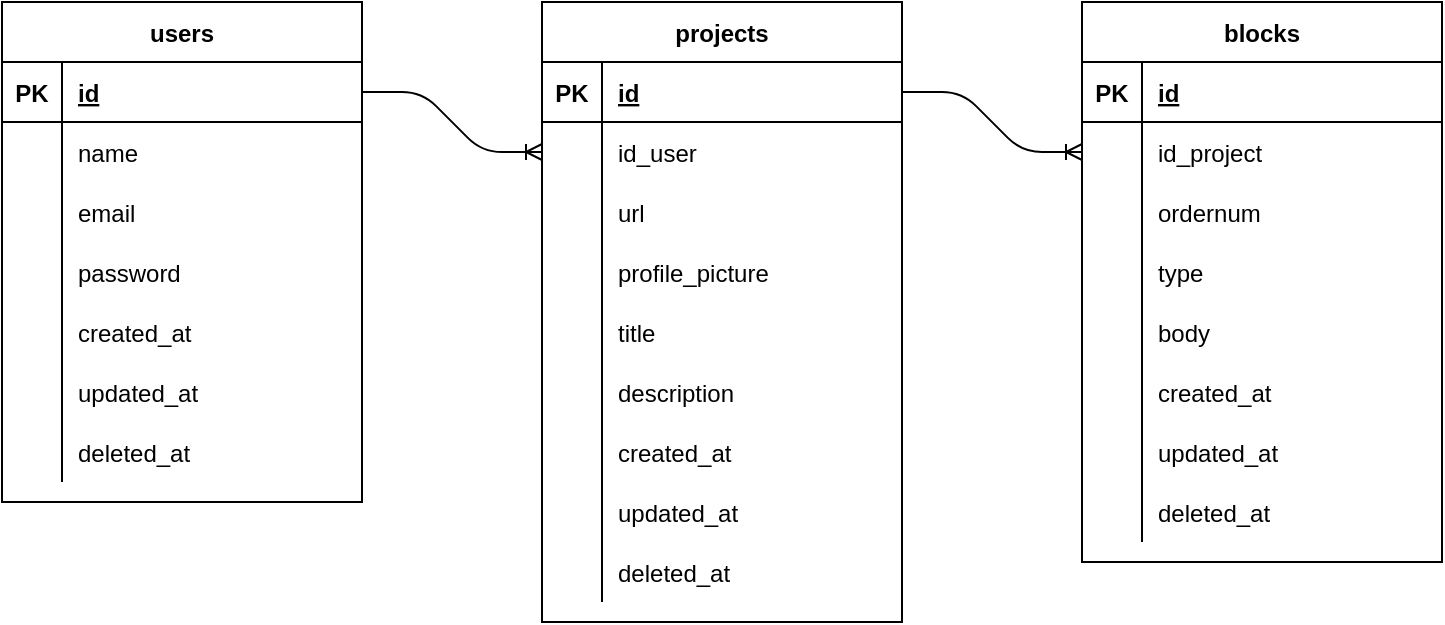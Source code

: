 <mxfile version="13.6.2" type="google"><diagram id="4p3D2m-0ZTgkEnrP0mHk" name="Page-1"><mxGraphModel dx="450" dy="292" grid="1" gridSize="10" guides="1" tooltips="1" connect="1" arrows="1" fold="1" page="1" pageScale="1" pageWidth="850" pageHeight="1100" math="0" shadow="0"><root><mxCell id="0"/><mxCell id="1" parent="0"/><mxCell id="l5WzDwqsThDa4k-TVBde-15" value="users" style="shape=table;startSize=30;container=1;collapsible=1;childLayout=tableLayout;fixedRows=1;rowLines=0;fontStyle=1;align=center;resizeLast=1;" vertex="1" parent="1"><mxGeometry x="80" y="110" width="180" height="250" as="geometry"/></mxCell><mxCell id="l5WzDwqsThDa4k-TVBde-16" value="" style="shape=partialRectangle;collapsible=0;dropTarget=0;pointerEvents=0;fillColor=none;top=0;left=0;bottom=1;right=0;points=[[0,0.5],[1,0.5]];portConstraint=eastwest;" vertex="1" parent="l5WzDwqsThDa4k-TVBde-15"><mxGeometry y="30" width="180" height="30" as="geometry"/></mxCell><mxCell id="l5WzDwqsThDa4k-TVBde-17" value="PK" style="shape=partialRectangle;connectable=0;fillColor=none;top=0;left=0;bottom=0;right=0;fontStyle=1;overflow=hidden;" vertex="1" parent="l5WzDwqsThDa4k-TVBde-16"><mxGeometry width="30" height="30" as="geometry"/></mxCell><mxCell id="l5WzDwqsThDa4k-TVBde-18" value="id" style="shape=partialRectangle;connectable=0;fillColor=none;top=0;left=0;bottom=0;right=0;align=left;spacingLeft=6;fontStyle=5;overflow=hidden;" vertex="1" parent="l5WzDwqsThDa4k-TVBde-16"><mxGeometry x="30" width="150" height="30" as="geometry"/></mxCell><mxCell id="l5WzDwqsThDa4k-TVBde-19" value="" style="shape=partialRectangle;collapsible=0;dropTarget=0;pointerEvents=0;fillColor=none;top=0;left=0;bottom=0;right=0;points=[[0,0.5],[1,0.5]];portConstraint=eastwest;" vertex="1" parent="l5WzDwqsThDa4k-TVBde-15"><mxGeometry y="60" width="180" height="30" as="geometry"/></mxCell><mxCell id="l5WzDwqsThDa4k-TVBde-20" value="" style="shape=partialRectangle;connectable=0;fillColor=none;top=0;left=0;bottom=0;right=0;editable=1;overflow=hidden;" vertex="1" parent="l5WzDwqsThDa4k-TVBde-19"><mxGeometry width="30" height="30" as="geometry"/></mxCell><mxCell id="l5WzDwqsThDa4k-TVBde-21" value="name" style="shape=partialRectangle;connectable=0;fillColor=none;top=0;left=0;bottom=0;right=0;align=left;spacingLeft=6;overflow=hidden;" vertex="1" parent="l5WzDwqsThDa4k-TVBde-19"><mxGeometry x="30" width="150" height="30" as="geometry"/></mxCell><mxCell id="l5WzDwqsThDa4k-TVBde-63" value="" style="shape=partialRectangle;collapsible=0;dropTarget=0;pointerEvents=0;fillColor=none;top=0;left=0;bottom=0;right=0;points=[[0,0.5],[1,0.5]];portConstraint=eastwest;" vertex="1" parent="l5WzDwqsThDa4k-TVBde-15"><mxGeometry y="90" width="180" height="30" as="geometry"/></mxCell><mxCell id="l5WzDwqsThDa4k-TVBde-64" value="" style="shape=partialRectangle;connectable=0;fillColor=none;top=0;left=0;bottom=0;right=0;editable=1;overflow=hidden;" vertex="1" parent="l5WzDwqsThDa4k-TVBde-63"><mxGeometry width="30" height="30" as="geometry"/></mxCell><mxCell id="l5WzDwqsThDa4k-TVBde-65" value="email" style="shape=partialRectangle;connectable=0;fillColor=none;top=0;left=0;bottom=0;right=0;align=left;spacingLeft=6;overflow=hidden;" vertex="1" parent="l5WzDwqsThDa4k-TVBde-63"><mxGeometry x="30" width="150" height="30" as="geometry"/></mxCell><mxCell id="l5WzDwqsThDa4k-TVBde-22" value="" style="shape=partialRectangle;collapsible=0;dropTarget=0;pointerEvents=0;fillColor=none;top=0;left=0;bottom=0;right=0;points=[[0,0.5],[1,0.5]];portConstraint=eastwest;" vertex="1" parent="l5WzDwqsThDa4k-TVBde-15"><mxGeometry y="120" width="180" height="30" as="geometry"/></mxCell><mxCell id="l5WzDwqsThDa4k-TVBde-23" value="" style="shape=partialRectangle;connectable=0;fillColor=none;top=0;left=0;bottom=0;right=0;editable=1;overflow=hidden;" vertex="1" parent="l5WzDwqsThDa4k-TVBde-22"><mxGeometry width="30" height="30" as="geometry"/></mxCell><mxCell id="l5WzDwqsThDa4k-TVBde-24" value="password" style="shape=partialRectangle;connectable=0;fillColor=none;top=0;left=0;bottom=0;right=0;align=left;spacingLeft=6;overflow=hidden;" vertex="1" parent="l5WzDwqsThDa4k-TVBde-22"><mxGeometry x="30" width="150" height="30" as="geometry"/></mxCell><mxCell id="l5WzDwqsThDa4k-TVBde-25" value="" style="shape=partialRectangle;collapsible=0;dropTarget=0;pointerEvents=0;fillColor=none;top=0;left=0;bottom=0;right=0;points=[[0,0.5],[1,0.5]];portConstraint=eastwest;" vertex="1" parent="l5WzDwqsThDa4k-TVBde-15"><mxGeometry y="150" width="180" height="30" as="geometry"/></mxCell><mxCell id="l5WzDwqsThDa4k-TVBde-26" value="" style="shape=partialRectangle;connectable=0;fillColor=none;top=0;left=0;bottom=0;right=0;editable=1;overflow=hidden;" vertex="1" parent="l5WzDwqsThDa4k-TVBde-25"><mxGeometry width="30" height="30" as="geometry"/></mxCell><mxCell id="l5WzDwqsThDa4k-TVBde-27" value="created_at" style="shape=partialRectangle;connectable=0;fillColor=none;top=0;left=0;bottom=0;right=0;align=left;spacingLeft=6;overflow=hidden;" vertex="1" parent="l5WzDwqsThDa4k-TVBde-25"><mxGeometry x="30" width="150" height="30" as="geometry"/></mxCell><mxCell id="l5WzDwqsThDa4k-TVBde-28" value="" style="shape=partialRectangle;collapsible=0;dropTarget=0;pointerEvents=0;fillColor=none;top=0;left=0;bottom=0;right=0;points=[[0,0.5],[1,0.5]];portConstraint=eastwest;" vertex="1" parent="l5WzDwqsThDa4k-TVBde-15"><mxGeometry y="180" width="180" height="30" as="geometry"/></mxCell><mxCell id="l5WzDwqsThDa4k-TVBde-29" value="" style="shape=partialRectangle;connectable=0;fillColor=none;top=0;left=0;bottom=0;right=0;editable=1;overflow=hidden;" vertex="1" parent="l5WzDwqsThDa4k-TVBde-28"><mxGeometry width="30" height="30" as="geometry"/></mxCell><mxCell id="l5WzDwqsThDa4k-TVBde-30" value="updated_at" style="shape=partialRectangle;connectable=0;fillColor=none;top=0;left=0;bottom=0;right=0;align=left;spacingLeft=6;overflow=hidden;" vertex="1" parent="l5WzDwqsThDa4k-TVBde-28"><mxGeometry x="30" width="150" height="30" as="geometry"/></mxCell><mxCell id="l5WzDwqsThDa4k-TVBde-89" value="" style="shape=partialRectangle;collapsible=0;dropTarget=0;pointerEvents=0;fillColor=none;top=0;left=0;bottom=0;right=0;points=[[0,0.5],[1,0.5]];portConstraint=eastwest;" vertex="1" parent="l5WzDwqsThDa4k-TVBde-15"><mxGeometry y="210" width="180" height="30" as="geometry"/></mxCell><mxCell id="l5WzDwqsThDa4k-TVBde-90" value="" style="shape=partialRectangle;connectable=0;fillColor=none;top=0;left=0;bottom=0;right=0;editable=1;overflow=hidden;" vertex="1" parent="l5WzDwqsThDa4k-TVBde-89"><mxGeometry width="30" height="30" as="geometry"/></mxCell><mxCell id="l5WzDwqsThDa4k-TVBde-91" value="deleted_at" style="shape=partialRectangle;connectable=0;fillColor=none;top=0;left=0;bottom=0;right=0;align=left;spacingLeft=6;overflow=hidden;" vertex="1" parent="l5WzDwqsThDa4k-TVBde-89"><mxGeometry x="30" width="150" height="30" as="geometry"/></mxCell><mxCell id="l5WzDwqsThDa4k-TVBde-84" value="" style="edgeStyle=entityRelationEdgeStyle;fontSize=12;html=1;endArrow=ERoneToMany;exitX=1;exitY=0.5;exitDx=0;exitDy=0;entryX=0;entryY=0.5;entryDx=0;entryDy=0;" edge="1" parent="1" source="l5WzDwqsThDa4k-TVBde-16" target="l5WzDwqsThDa4k-TVBde-35"><mxGeometry width="100" height="100" relative="1" as="geometry"><mxPoint x="300" y="270" as="sourcePoint"/><mxPoint x="400" y="170" as="targetPoint"/></mxGeometry></mxCell><mxCell id="l5WzDwqsThDa4k-TVBde-85" value="" style="edgeStyle=entityRelationEdgeStyle;fontSize=12;html=1;endArrow=ERoneToMany;exitX=1;exitY=0.5;exitDx=0;exitDy=0;entryX=0;entryY=0.5;entryDx=0;entryDy=0;" edge="1" parent="1" source="l5WzDwqsThDa4k-TVBde-32" target="l5WzDwqsThDa4k-TVBde-134"><mxGeometry width="100" height="100" relative="1" as="geometry"><mxPoint x="270" y="165" as="sourcePoint"/><mxPoint x="610" y="195" as="targetPoint"/></mxGeometry></mxCell><mxCell id="l5WzDwqsThDa4k-TVBde-31" value="projects" style="shape=table;startSize=30;container=1;collapsible=1;childLayout=tableLayout;fixedRows=1;rowLines=0;fontStyle=1;align=center;resizeLast=1;" vertex="1" parent="1"><mxGeometry x="350" y="110" width="180" height="310" as="geometry"/></mxCell><mxCell id="l5WzDwqsThDa4k-TVBde-32" value="" style="shape=partialRectangle;collapsible=0;dropTarget=0;pointerEvents=0;fillColor=none;top=0;left=0;bottom=1;right=0;points=[[0,0.5],[1,0.5]];portConstraint=eastwest;" vertex="1" parent="l5WzDwqsThDa4k-TVBde-31"><mxGeometry y="30" width="180" height="30" as="geometry"/></mxCell><mxCell id="l5WzDwqsThDa4k-TVBde-33" value="PK" style="shape=partialRectangle;connectable=0;fillColor=none;top=0;left=0;bottom=0;right=0;fontStyle=1;overflow=hidden;" vertex="1" parent="l5WzDwqsThDa4k-TVBde-32"><mxGeometry width="30" height="30" as="geometry"/></mxCell><mxCell id="l5WzDwqsThDa4k-TVBde-34" value="id" style="shape=partialRectangle;connectable=0;fillColor=none;top=0;left=0;bottom=0;right=0;align=left;spacingLeft=6;fontStyle=5;overflow=hidden;" vertex="1" parent="l5WzDwqsThDa4k-TVBde-32"><mxGeometry x="30" width="150" height="30" as="geometry"/></mxCell><mxCell id="l5WzDwqsThDa4k-TVBde-35" value="" style="shape=partialRectangle;collapsible=0;dropTarget=0;pointerEvents=0;fillColor=none;top=0;left=0;bottom=0;right=0;points=[[0,0.5],[1,0.5]];portConstraint=eastwest;" vertex="1" parent="l5WzDwqsThDa4k-TVBde-31"><mxGeometry y="60" width="180" height="30" as="geometry"/></mxCell><mxCell id="l5WzDwqsThDa4k-TVBde-36" value="" style="shape=partialRectangle;connectable=0;fillColor=none;top=0;left=0;bottom=0;right=0;editable=1;overflow=hidden;" vertex="1" parent="l5WzDwqsThDa4k-TVBde-35"><mxGeometry width="30" height="30" as="geometry"/></mxCell><mxCell id="l5WzDwqsThDa4k-TVBde-37" value="id_user" style="shape=partialRectangle;connectable=0;fillColor=none;top=0;left=0;bottom=0;right=0;align=left;spacingLeft=6;overflow=hidden;" vertex="1" parent="l5WzDwqsThDa4k-TVBde-35"><mxGeometry x="30" width="150" height="30" as="geometry"/></mxCell><mxCell id="l5WzDwqsThDa4k-TVBde-38" value="" style="shape=partialRectangle;collapsible=0;dropTarget=0;pointerEvents=0;fillColor=none;top=0;left=0;bottom=0;right=0;points=[[0,0.5],[1,0.5]];portConstraint=eastwest;" vertex="1" parent="l5WzDwqsThDa4k-TVBde-31"><mxGeometry y="90" width="180" height="30" as="geometry"/></mxCell><mxCell id="l5WzDwqsThDa4k-TVBde-39" value="" style="shape=partialRectangle;connectable=0;fillColor=none;top=0;left=0;bottom=0;right=0;editable=1;overflow=hidden;" vertex="1" parent="l5WzDwqsThDa4k-TVBde-38"><mxGeometry width="30" height="30" as="geometry"/></mxCell><mxCell id="l5WzDwqsThDa4k-TVBde-40" value="url" style="shape=partialRectangle;connectable=0;fillColor=none;top=0;left=0;bottom=0;right=0;align=left;spacingLeft=6;overflow=hidden;" vertex="1" parent="l5WzDwqsThDa4k-TVBde-38"><mxGeometry x="30" width="150" height="30" as="geometry"/></mxCell><mxCell id="l5WzDwqsThDa4k-TVBde-66" value="" style="shape=partialRectangle;collapsible=0;dropTarget=0;pointerEvents=0;fillColor=none;top=0;left=0;bottom=0;right=0;points=[[0,0.5],[1,0.5]];portConstraint=eastwest;" vertex="1" parent="l5WzDwqsThDa4k-TVBde-31"><mxGeometry y="120" width="180" height="30" as="geometry"/></mxCell><mxCell id="l5WzDwqsThDa4k-TVBde-67" value="" style="shape=partialRectangle;connectable=0;fillColor=none;top=0;left=0;bottom=0;right=0;editable=1;overflow=hidden;" vertex="1" parent="l5WzDwqsThDa4k-TVBde-66"><mxGeometry width="30" height="30" as="geometry"/></mxCell><mxCell id="l5WzDwqsThDa4k-TVBde-68" value="profile_picture" style="shape=partialRectangle;connectable=0;fillColor=none;top=0;left=0;bottom=0;right=0;align=left;spacingLeft=6;overflow=hidden;" vertex="1" parent="l5WzDwqsThDa4k-TVBde-66"><mxGeometry x="30" width="150" height="30" as="geometry"/></mxCell><mxCell id="l5WzDwqsThDa4k-TVBde-70" value="" style="shape=partialRectangle;collapsible=0;dropTarget=0;pointerEvents=0;fillColor=none;top=0;left=0;bottom=0;right=0;points=[[0,0.5],[1,0.5]];portConstraint=eastwest;" vertex="1" parent="l5WzDwqsThDa4k-TVBde-31"><mxGeometry y="150" width="180" height="30" as="geometry"/></mxCell><mxCell id="l5WzDwqsThDa4k-TVBde-71" value="" style="shape=partialRectangle;connectable=0;fillColor=none;top=0;left=0;bottom=0;right=0;editable=1;overflow=hidden;" vertex="1" parent="l5WzDwqsThDa4k-TVBde-70"><mxGeometry width="30" height="30" as="geometry"/></mxCell><mxCell id="l5WzDwqsThDa4k-TVBde-72" value="title" style="shape=partialRectangle;connectable=0;fillColor=none;top=0;left=0;bottom=0;right=0;align=left;spacingLeft=6;overflow=hidden;" vertex="1" parent="l5WzDwqsThDa4k-TVBde-70"><mxGeometry x="30" width="150" height="30" as="geometry"/></mxCell><mxCell id="l5WzDwqsThDa4k-TVBde-73" value="" style="shape=partialRectangle;collapsible=0;dropTarget=0;pointerEvents=0;fillColor=none;top=0;left=0;bottom=0;right=0;points=[[0,0.5],[1,0.5]];portConstraint=eastwest;" vertex="1" parent="l5WzDwqsThDa4k-TVBde-31"><mxGeometry y="180" width="180" height="30" as="geometry"/></mxCell><mxCell id="l5WzDwqsThDa4k-TVBde-74" value="" style="shape=partialRectangle;connectable=0;fillColor=none;top=0;left=0;bottom=0;right=0;editable=1;overflow=hidden;" vertex="1" parent="l5WzDwqsThDa4k-TVBde-73"><mxGeometry width="30" height="30" as="geometry"/></mxCell><mxCell id="l5WzDwqsThDa4k-TVBde-75" value="description" style="shape=partialRectangle;connectable=0;fillColor=none;top=0;left=0;bottom=0;right=0;align=left;spacingLeft=6;overflow=hidden;" vertex="1" parent="l5WzDwqsThDa4k-TVBde-73"><mxGeometry x="30" width="150" height="30" as="geometry"/></mxCell><mxCell id="l5WzDwqsThDa4k-TVBde-41" value="" style="shape=partialRectangle;collapsible=0;dropTarget=0;pointerEvents=0;fillColor=none;top=0;left=0;bottom=0;right=0;points=[[0,0.5],[1,0.5]];portConstraint=eastwest;" vertex="1" parent="l5WzDwqsThDa4k-TVBde-31"><mxGeometry y="210" width="180" height="30" as="geometry"/></mxCell><mxCell id="l5WzDwqsThDa4k-TVBde-42" value="" style="shape=partialRectangle;connectable=0;fillColor=none;top=0;left=0;bottom=0;right=0;editable=1;overflow=hidden;" vertex="1" parent="l5WzDwqsThDa4k-TVBde-41"><mxGeometry width="30" height="30" as="geometry"/></mxCell><mxCell id="l5WzDwqsThDa4k-TVBde-43" value="created_at" style="shape=partialRectangle;connectable=0;fillColor=none;top=0;left=0;bottom=0;right=0;align=left;spacingLeft=6;overflow=hidden;" vertex="1" parent="l5WzDwqsThDa4k-TVBde-41"><mxGeometry x="30" width="150" height="30" as="geometry"/></mxCell><mxCell id="l5WzDwqsThDa4k-TVBde-44" value="" style="shape=partialRectangle;collapsible=0;dropTarget=0;pointerEvents=0;fillColor=none;top=0;left=0;bottom=0;right=0;points=[[0,0.5],[1,0.5]];portConstraint=eastwest;" vertex="1" parent="l5WzDwqsThDa4k-TVBde-31"><mxGeometry y="240" width="180" height="30" as="geometry"/></mxCell><mxCell id="l5WzDwqsThDa4k-TVBde-45" value="" style="shape=partialRectangle;connectable=0;fillColor=none;top=0;left=0;bottom=0;right=0;editable=1;overflow=hidden;" vertex="1" parent="l5WzDwqsThDa4k-TVBde-44"><mxGeometry width="30" height="30" as="geometry"/></mxCell><mxCell id="l5WzDwqsThDa4k-TVBde-46" value="updated_at" style="shape=partialRectangle;connectable=0;fillColor=none;top=0;left=0;bottom=0;right=0;align=left;spacingLeft=6;overflow=hidden;" vertex="1" parent="l5WzDwqsThDa4k-TVBde-44"><mxGeometry x="30" width="150" height="30" as="geometry"/></mxCell><mxCell id="l5WzDwqsThDa4k-TVBde-92" value="" style="shape=partialRectangle;collapsible=0;dropTarget=0;pointerEvents=0;fillColor=none;top=0;left=0;bottom=0;right=0;points=[[0,0.5],[1,0.5]];portConstraint=eastwest;" vertex="1" parent="l5WzDwqsThDa4k-TVBde-31"><mxGeometry y="270" width="180" height="30" as="geometry"/></mxCell><mxCell id="l5WzDwqsThDa4k-TVBde-93" value="" style="shape=partialRectangle;connectable=0;fillColor=none;top=0;left=0;bottom=0;right=0;editable=1;overflow=hidden;" vertex="1" parent="l5WzDwqsThDa4k-TVBde-92"><mxGeometry width="30" height="30" as="geometry"/></mxCell><mxCell id="l5WzDwqsThDa4k-TVBde-94" value="deleted_at" style="shape=partialRectangle;connectable=0;fillColor=none;top=0;left=0;bottom=0;right=0;align=left;spacingLeft=6;overflow=hidden;" vertex="1" parent="l5WzDwqsThDa4k-TVBde-92"><mxGeometry x="30" width="150" height="30" as="geometry"/></mxCell><mxCell id="l5WzDwqsThDa4k-TVBde-130" value="blocks" style="shape=table;startSize=30;container=1;collapsible=1;childLayout=tableLayout;fixedRows=1;rowLines=0;fontStyle=1;align=center;resizeLast=1;" vertex="1" parent="1"><mxGeometry x="620" y="110" width="180" height="280" as="geometry"/></mxCell><mxCell id="l5WzDwqsThDa4k-TVBde-131" value="" style="shape=partialRectangle;collapsible=0;dropTarget=0;pointerEvents=0;fillColor=none;top=0;left=0;bottom=1;right=0;points=[[0,0.5],[1,0.5]];portConstraint=eastwest;" vertex="1" parent="l5WzDwqsThDa4k-TVBde-130"><mxGeometry y="30" width="180" height="30" as="geometry"/></mxCell><mxCell id="l5WzDwqsThDa4k-TVBde-132" value="PK" style="shape=partialRectangle;connectable=0;fillColor=none;top=0;left=0;bottom=0;right=0;fontStyle=1;overflow=hidden;" vertex="1" parent="l5WzDwqsThDa4k-TVBde-131"><mxGeometry width="30" height="30" as="geometry"/></mxCell><mxCell id="l5WzDwqsThDa4k-TVBde-133" value="id" style="shape=partialRectangle;connectable=0;fillColor=none;top=0;left=0;bottom=0;right=0;align=left;spacingLeft=6;fontStyle=5;overflow=hidden;" vertex="1" parent="l5WzDwqsThDa4k-TVBde-131"><mxGeometry x="30" width="150" height="30" as="geometry"/></mxCell><mxCell id="l5WzDwqsThDa4k-TVBde-134" value="" style="shape=partialRectangle;collapsible=0;dropTarget=0;pointerEvents=0;fillColor=none;top=0;left=0;bottom=0;right=0;points=[[0,0.5],[1,0.5]];portConstraint=eastwest;" vertex="1" parent="l5WzDwqsThDa4k-TVBde-130"><mxGeometry y="60" width="180" height="30" as="geometry"/></mxCell><mxCell id="l5WzDwqsThDa4k-TVBde-135" value="" style="shape=partialRectangle;connectable=0;fillColor=none;top=0;left=0;bottom=0;right=0;editable=1;overflow=hidden;" vertex="1" parent="l5WzDwqsThDa4k-TVBde-134"><mxGeometry width="30" height="30" as="geometry"/></mxCell><mxCell id="l5WzDwqsThDa4k-TVBde-136" value="id_project" style="shape=partialRectangle;connectable=0;fillColor=none;top=0;left=0;bottom=0;right=0;align=left;spacingLeft=6;overflow=hidden;" vertex="1" parent="l5WzDwqsThDa4k-TVBde-134"><mxGeometry x="30" width="150" height="30" as="geometry"/></mxCell><mxCell id="l5WzDwqsThDa4k-TVBde-153" value="" style="shape=partialRectangle;collapsible=0;dropTarget=0;pointerEvents=0;fillColor=none;top=0;left=0;bottom=0;right=0;points=[[0,0.5],[1,0.5]];portConstraint=eastwest;" vertex="1" parent="l5WzDwqsThDa4k-TVBde-130"><mxGeometry y="90" width="180" height="30" as="geometry"/></mxCell><mxCell id="l5WzDwqsThDa4k-TVBde-154" value="" style="shape=partialRectangle;connectable=0;fillColor=none;top=0;left=0;bottom=0;right=0;editable=1;overflow=hidden;" vertex="1" parent="l5WzDwqsThDa4k-TVBde-153"><mxGeometry width="30" height="30" as="geometry"/></mxCell><mxCell id="l5WzDwqsThDa4k-TVBde-155" value="ordernum" style="shape=partialRectangle;connectable=0;fillColor=none;top=0;left=0;bottom=0;right=0;align=left;spacingLeft=6;overflow=hidden;" vertex="1" parent="l5WzDwqsThDa4k-TVBde-153"><mxGeometry x="30" width="150" height="30" as="geometry"/></mxCell><mxCell id="l5WzDwqsThDa4k-TVBde-137" value="" style="shape=partialRectangle;collapsible=0;dropTarget=0;pointerEvents=0;fillColor=none;top=0;left=0;bottom=0;right=0;points=[[0,0.5],[1,0.5]];portConstraint=eastwest;" vertex="1" parent="l5WzDwqsThDa4k-TVBde-130"><mxGeometry y="120" width="180" height="30" as="geometry"/></mxCell><mxCell id="l5WzDwqsThDa4k-TVBde-138" value="" style="shape=partialRectangle;connectable=0;fillColor=none;top=0;left=0;bottom=0;right=0;editable=1;overflow=hidden;" vertex="1" parent="l5WzDwqsThDa4k-TVBde-137"><mxGeometry width="30" height="30" as="geometry"/></mxCell><mxCell id="l5WzDwqsThDa4k-TVBde-139" value="type" style="shape=partialRectangle;connectable=0;fillColor=none;top=0;left=0;bottom=0;right=0;align=left;spacingLeft=6;overflow=hidden;" vertex="1" parent="l5WzDwqsThDa4k-TVBde-137"><mxGeometry x="30" width="150" height="30" as="geometry"/></mxCell><mxCell id="l5WzDwqsThDa4k-TVBde-140" value="" style="shape=partialRectangle;collapsible=0;dropTarget=0;pointerEvents=0;fillColor=none;top=0;left=0;bottom=0;right=0;points=[[0,0.5],[1,0.5]];portConstraint=eastwest;" vertex="1" parent="l5WzDwqsThDa4k-TVBde-130"><mxGeometry y="150" width="180" height="30" as="geometry"/></mxCell><mxCell id="l5WzDwqsThDa4k-TVBde-141" value="" style="shape=partialRectangle;connectable=0;fillColor=none;top=0;left=0;bottom=0;right=0;editable=1;overflow=hidden;" vertex="1" parent="l5WzDwqsThDa4k-TVBde-140"><mxGeometry width="30" height="30" as="geometry"/></mxCell><mxCell id="l5WzDwqsThDa4k-TVBde-142" value="body" style="shape=partialRectangle;connectable=0;fillColor=none;top=0;left=0;bottom=0;right=0;align=left;spacingLeft=6;overflow=hidden;" vertex="1" parent="l5WzDwqsThDa4k-TVBde-140"><mxGeometry x="30" width="150" height="30" as="geometry"/></mxCell><mxCell id="l5WzDwqsThDa4k-TVBde-144" value="" style="shape=partialRectangle;collapsible=0;dropTarget=0;pointerEvents=0;fillColor=none;top=0;left=0;bottom=0;right=0;points=[[0,0.5],[1,0.5]];portConstraint=eastwest;" vertex="1" parent="l5WzDwqsThDa4k-TVBde-130"><mxGeometry y="180" width="180" height="30" as="geometry"/></mxCell><mxCell id="l5WzDwqsThDa4k-TVBde-145" value="" style="shape=partialRectangle;connectable=0;fillColor=none;top=0;left=0;bottom=0;right=0;editable=1;overflow=hidden;" vertex="1" parent="l5WzDwqsThDa4k-TVBde-144"><mxGeometry width="30" height="30" as="geometry"/></mxCell><mxCell id="l5WzDwqsThDa4k-TVBde-146" value="created_at" style="shape=partialRectangle;connectable=0;fillColor=none;top=0;left=0;bottom=0;right=0;align=left;spacingLeft=6;overflow=hidden;" vertex="1" parent="l5WzDwqsThDa4k-TVBde-144"><mxGeometry x="30" width="150" height="30" as="geometry"/></mxCell><mxCell id="l5WzDwqsThDa4k-TVBde-147" value="" style="shape=partialRectangle;collapsible=0;dropTarget=0;pointerEvents=0;fillColor=none;top=0;left=0;bottom=0;right=0;points=[[0,0.5],[1,0.5]];portConstraint=eastwest;" vertex="1" parent="l5WzDwqsThDa4k-TVBde-130"><mxGeometry y="210" width="180" height="30" as="geometry"/></mxCell><mxCell id="l5WzDwqsThDa4k-TVBde-148" value="" style="shape=partialRectangle;connectable=0;fillColor=none;top=0;left=0;bottom=0;right=0;editable=1;overflow=hidden;" vertex="1" parent="l5WzDwqsThDa4k-TVBde-147"><mxGeometry width="30" height="30" as="geometry"/></mxCell><mxCell id="l5WzDwqsThDa4k-TVBde-149" value="updated_at" style="shape=partialRectangle;connectable=0;fillColor=none;top=0;left=0;bottom=0;right=0;align=left;spacingLeft=6;overflow=hidden;" vertex="1" parent="l5WzDwqsThDa4k-TVBde-147"><mxGeometry x="30" width="150" height="30" as="geometry"/></mxCell><mxCell id="l5WzDwqsThDa4k-TVBde-150" value="" style="shape=partialRectangle;collapsible=0;dropTarget=0;pointerEvents=0;fillColor=none;top=0;left=0;bottom=0;right=0;points=[[0,0.5],[1,0.5]];portConstraint=eastwest;" vertex="1" parent="l5WzDwqsThDa4k-TVBde-130"><mxGeometry y="240" width="180" height="30" as="geometry"/></mxCell><mxCell id="l5WzDwqsThDa4k-TVBde-151" value="" style="shape=partialRectangle;connectable=0;fillColor=none;top=0;left=0;bottom=0;right=0;editable=1;overflow=hidden;" vertex="1" parent="l5WzDwqsThDa4k-TVBde-150"><mxGeometry width="30" height="30" as="geometry"/></mxCell><mxCell id="l5WzDwqsThDa4k-TVBde-152" value="deleted_at" style="shape=partialRectangle;connectable=0;fillColor=none;top=0;left=0;bottom=0;right=0;align=left;spacingLeft=6;overflow=hidden;" vertex="1" parent="l5WzDwqsThDa4k-TVBde-150"><mxGeometry x="30" width="150" height="30" as="geometry"/></mxCell></root></mxGraphModel></diagram></mxfile>